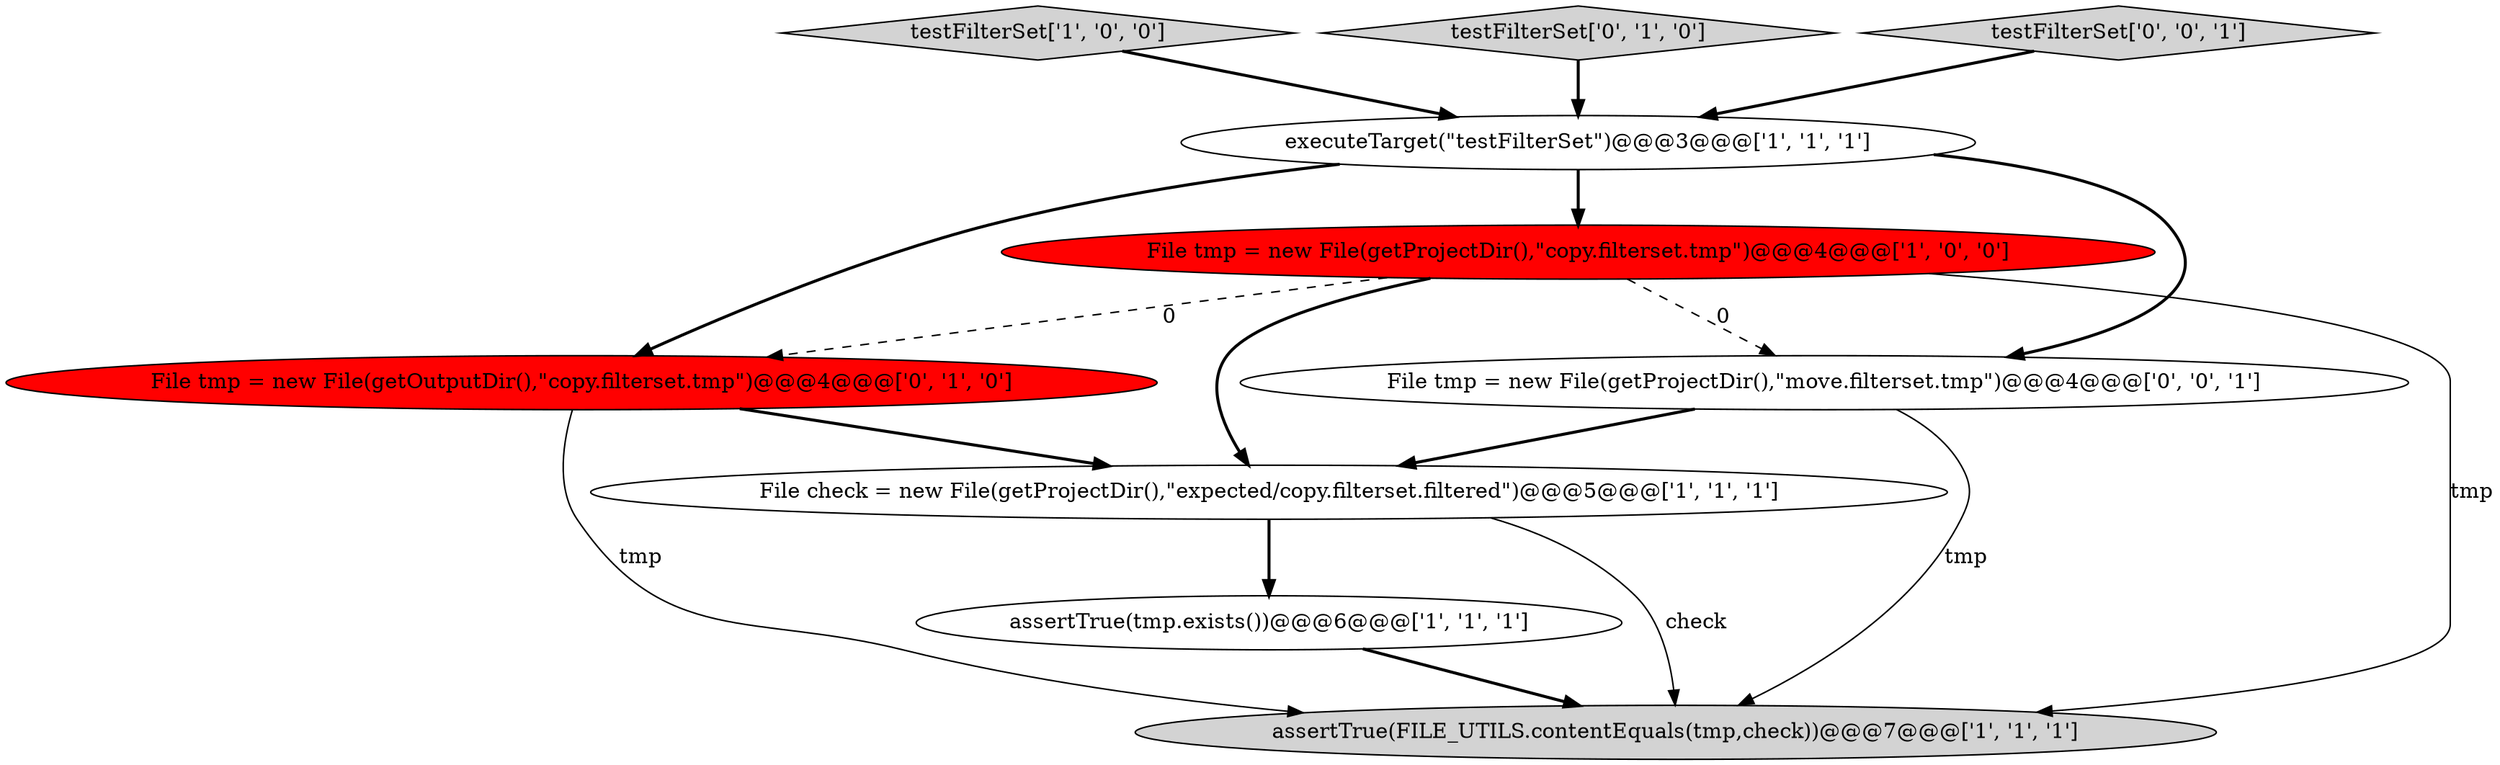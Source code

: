 digraph {
1 [style = filled, label = "testFilterSet['1', '0', '0']", fillcolor = lightgray, shape = diamond image = "AAA0AAABBB1BBB"];
4 [style = filled, label = "executeTarget(\"testFilterSet\")@@@3@@@['1', '1', '1']", fillcolor = white, shape = ellipse image = "AAA0AAABBB1BBB"];
2 [style = filled, label = "File check = new File(getProjectDir(),\"expected/copy.filterset.filtered\")@@@5@@@['1', '1', '1']", fillcolor = white, shape = ellipse image = "AAA0AAABBB1BBB"];
7 [style = filled, label = "testFilterSet['0', '1', '0']", fillcolor = lightgray, shape = diamond image = "AAA0AAABBB2BBB"];
8 [style = filled, label = "File tmp = new File(getProjectDir(),\"move.filterset.tmp\")@@@4@@@['0', '0', '1']", fillcolor = white, shape = ellipse image = "AAA0AAABBB3BBB"];
5 [style = filled, label = "assertTrue(FILE_UTILS.contentEquals(tmp,check))@@@7@@@['1', '1', '1']", fillcolor = lightgray, shape = ellipse image = "AAA0AAABBB1BBB"];
6 [style = filled, label = "File tmp = new File(getOutputDir(),\"copy.filterset.tmp\")@@@4@@@['0', '1', '0']", fillcolor = red, shape = ellipse image = "AAA1AAABBB2BBB"];
9 [style = filled, label = "testFilterSet['0', '0', '1']", fillcolor = lightgray, shape = diamond image = "AAA0AAABBB3BBB"];
3 [style = filled, label = "File tmp = new File(getProjectDir(),\"copy.filterset.tmp\")@@@4@@@['1', '0', '0']", fillcolor = red, shape = ellipse image = "AAA1AAABBB1BBB"];
0 [style = filled, label = "assertTrue(tmp.exists())@@@6@@@['1', '1', '1']", fillcolor = white, shape = ellipse image = "AAA0AAABBB1BBB"];
2->5 [style = solid, label="check"];
4->8 [style = bold, label=""];
4->3 [style = bold, label=""];
8->5 [style = solid, label="tmp"];
1->4 [style = bold, label=""];
3->5 [style = solid, label="tmp"];
2->0 [style = bold, label=""];
3->6 [style = dashed, label="0"];
3->8 [style = dashed, label="0"];
7->4 [style = bold, label=""];
3->2 [style = bold, label=""];
8->2 [style = bold, label=""];
6->5 [style = solid, label="tmp"];
4->6 [style = bold, label=""];
9->4 [style = bold, label=""];
0->5 [style = bold, label=""];
6->2 [style = bold, label=""];
}
